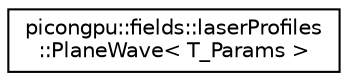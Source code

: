 digraph "Graphical Class Hierarchy"
{
 // LATEX_PDF_SIZE
  edge [fontname="Helvetica",fontsize="10",labelfontname="Helvetica",labelfontsize="10"];
  node [fontname="Helvetica",fontsize="10",shape=record];
  rankdir="LR";
  Node0 [label="picongpu::fields::laserProfiles\l::PlaneWave\< T_Params \>",height=0.2,width=0.4,color="black", fillcolor="white", style="filled",URL="$structpicongpu_1_1fields_1_1laser_profiles_1_1_plane_wave.html",tooltip="Plane wave laser profile."];
}
